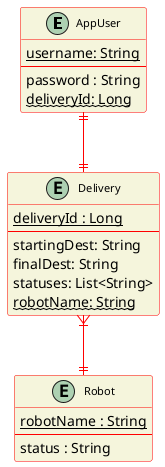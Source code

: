 @startuml ER_diagram
skinparam classFontSize 11
skinparam classBackgroundColor beige
skinparam ClassBorderColor red
skinparam ArrowColor red


entity "AppUser" as user{
  <u>username: String</u>
  --
  password : String
  ~~deliveryId: Long~~
}

entity "Delivery" as delivery {
  <u>deliveryId : Long</u>
  --
  startingDest: String
  finalDest: String
  statuses: List<String>
  ~~robotName: String~~
}

entity "Robot" as robot {
  <u>robotName : String</u>
  --
  status : String
}


user ||--|| delivery
delivery }|--|| robot
@enduml